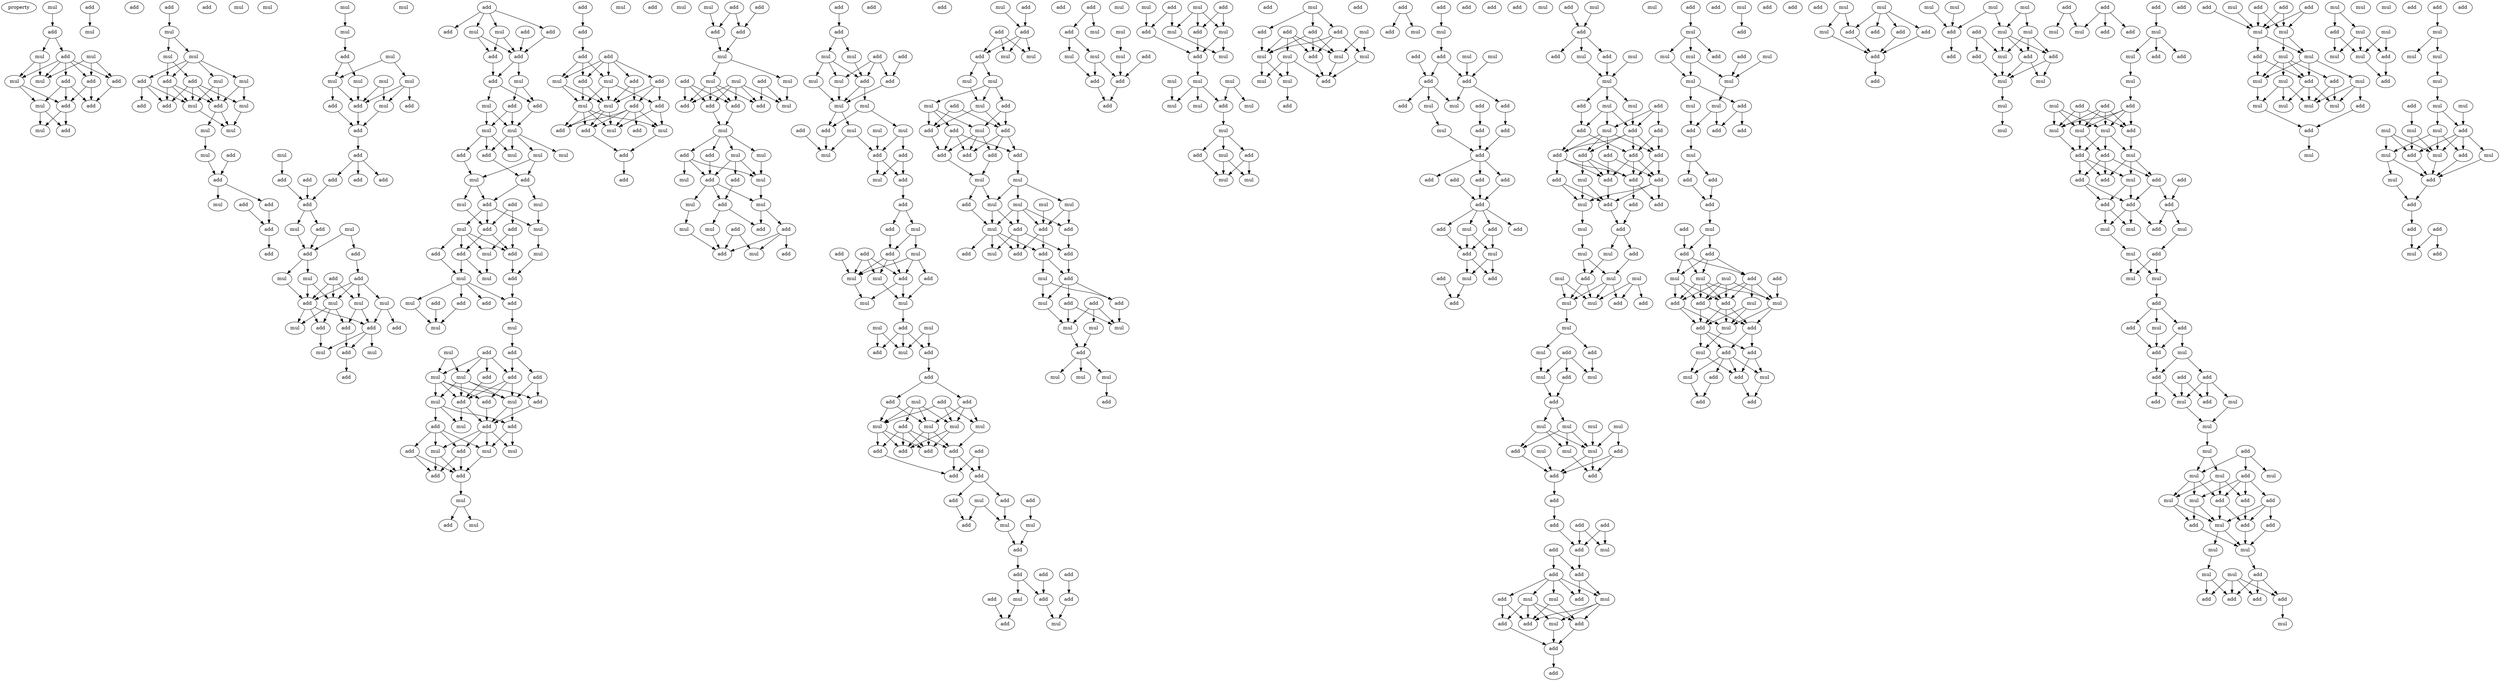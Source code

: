 digraph {
    node [fontcolor=black]
    property [mul=2,lf=1.9]
    0 [ label = mul ];
    1 [ label = add ];
    2 [ label = mul ];
    3 [ label = add ];
    4 [ label = mul ];
    5 [ label = add ];
    6 [ label = mul ];
    7 [ label = add ];
    8 [ label = add ];
    9 [ label = mul ];
    10 [ label = add ];
    11 [ label = add ];
    12 [ label = mul ];
    13 [ label = mul ];
    14 [ label = add ];
    15 [ label = add ];
    16 [ label = add ];
    17 [ label = add ];
    18 [ label = mul ];
    19 [ label = mul ];
    20 [ label = mul ];
    21 [ label = mul ];
    22 [ label = mul ];
    23 [ label = add ];
    24 [ label = add ];
    25 [ label = mul ];
    26 [ label = add ];
    27 [ label = mul ];
    28 [ label = add ];
    29 [ label = mul ];
    30 [ label = add ];
    31 [ label = add ];
    32 [ label = mul ];
    33 [ label = mul ];
    34 [ label = add ];
    35 [ label = mul ];
    36 [ label = add ];
    37 [ label = add ];
    38 [ label = add ];
    39 [ label = mul ];
    40 [ label = mul ];
    41 [ label = add ];
    42 [ label = add ];
    43 [ label = mul ];
    44 [ label = add ];
    45 [ label = mul ];
    46 [ label = mul ];
    47 [ label = add ];
    48 [ label = mul ];
    49 [ label = mul ];
    50 [ label = mul ];
    51 [ label = mul ];
    52 [ label = mul ];
    53 [ label = add ];
    54 [ label = add ];
    55 [ label = mul ];
    56 [ label = add ];
    57 [ label = add ];
    58 [ label = mul ];
    59 [ label = add ];
    60 [ label = mul ];
    61 [ label = add ];
    62 [ label = add ];
    63 [ label = add ];
    64 [ label = add ];
    65 [ label = add ];
    66 [ label = add ];
    67 [ label = mul ];
    68 [ label = add ];
    69 [ label = mul ];
    70 [ label = add ];
    71 [ label = add ];
    72 [ label = mul ];
    73 [ label = add ];
    74 [ label = add ];
    75 [ label = mul ];
    76 [ label = mul ];
    77 [ label = mul ];
    78 [ label = mul ];
    79 [ label = add ];
    80 [ label = mul ];
    81 [ label = add ];
    82 [ label = add ];
    83 [ label = add ];
    84 [ label = add ];
    85 [ label = mul ];
    86 [ label = add ];
    87 [ label = mul ];
    88 [ label = add ];
    89 [ label = add ];
    90 [ label = mul ];
    91 [ label = add ];
    92 [ label = add ];
    93 [ label = mul ];
    94 [ label = add ];
    95 [ label = add ];
    96 [ label = add ];
    97 [ label = add ];
    98 [ label = mul ];
    99 [ label = add ];
    100 [ label = add ];
    101 [ label = mul ];
    102 [ label = mul ];
    103 [ label = mul ];
    104 [ label = mul ];
    105 [ label = mul ];
    106 [ label = add ];
    107 [ label = add ];
    108 [ label = mul ];
    109 [ label = mul ];
    110 [ label = add ];
    111 [ label = add ];
    112 [ label = mul ];
    113 [ label = mul ];
    114 [ label = add ];
    115 [ label = add ];
    116 [ label = add ];
    117 [ label = mul ];
    118 [ label = mul ];
    119 [ label = add ];
    120 [ label = mul ];
    121 [ label = add ];
    122 [ label = mul ];
    123 [ label = add ];
    124 [ label = mul ];
    125 [ label = add ];
    126 [ label = mul ];
    127 [ label = add ];
    128 [ label = add ];
    129 [ label = add ];
    130 [ label = mul ];
    131 [ label = add ];
    132 [ label = mul ];
    133 [ label = mul ];
    134 [ label = add ];
    135 [ label = add ];
    136 [ label = mul ];
    137 [ label = mul ];
    138 [ label = mul ];
    139 [ label = add ];
    140 [ label = add ];
    141 [ label = add ];
    142 [ label = mul ];
    143 [ label = add ];
    144 [ label = mul ];
    145 [ label = add ];
    146 [ label = add ];
    147 [ label = add ];
    148 [ label = add ];
    149 [ label = add ];
    150 [ label = mul ];
    151 [ label = mul ];
    152 [ label = mul ];
    153 [ label = add ];
    154 [ label = add ];
    155 [ label = mul ];
    156 [ label = add ];
    157 [ label = add ];
    158 [ label = mul ];
    159 [ label = add ];
    160 [ label = add ];
    161 [ label = mul ];
    162 [ label = mul ];
    163 [ label = add ];
    164 [ label = add ];
    165 [ label = add ];
    166 [ label = add ];
    167 [ label = add ];
    168 [ label = mul ];
    169 [ label = add ];
    170 [ label = mul ];
    171 [ label = add ];
    172 [ label = mul ];
    173 [ label = mul ];
    174 [ label = add ];
    175 [ label = add ];
    176 [ label = add ];
    177 [ label = mul ];
    178 [ label = mul ];
    179 [ label = add ];
    180 [ label = add ];
    181 [ label = add ];
    182 [ label = mul ];
    183 [ label = add ];
    184 [ label = mul ];
    185 [ label = add ];
    186 [ label = add ];
    187 [ label = add ];
    188 [ label = add ];
    189 [ label = mul ];
    190 [ label = mul ];
    191 [ label = add ];
    192 [ label = add ];
    193 [ label = mul ];
    194 [ label = mul ];
    195 [ label = add ];
    196 [ label = add ];
    197 [ label = mul ];
    198 [ label = add ];
    199 [ label = add ];
    200 [ label = mul ];
    201 [ label = add ];
    202 [ label = mul ];
    203 [ label = add ];
    204 [ label = mul ];
    205 [ label = mul ];
    206 [ label = add ];
    207 [ label = add ];
    208 [ label = mul ];
    209 [ label = add ];
    210 [ label = mul ];
    211 [ label = mul ];
    212 [ label = mul ];
    213 [ label = add ];
    214 [ label = mul ];
    215 [ label = add ];
    216 [ label = add ];
    217 [ label = add ];
    218 [ label = mul ];
    219 [ label = add ];
    220 [ label = add ];
    221 [ label = add ];
    222 [ label = add ];
    223 [ label = mul ];
    224 [ label = add ];
    225 [ label = mul ];
    226 [ label = add ];
    227 [ label = add ];
    228 [ label = mul ];
    229 [ label = add ];
    230 [ label = mul ];
    231 [ label = mul ];
    232 [ label = mul ];
    233 [ label = add ];
    234 [ label = mul ];
    235 [ label = add ];
    236 [ label = mul ];
    237 [ label = mul ];
    238 [ label = add ];
    239 [ label = add ];
    240 [ label = mul ];
    241 [ label = add ];
    242 [ label = mul ];
    243 [ label = add ];
    244 [ label = mul ];
    245 [ label = add ];
    246 [ label = add ];
    247 [ label = add ];
    248 [ label = add ];
    249 [ label = mul ];
    250 [ label = mul ];
    251 [ label = add ];
    252 [ label = mul ];
    253 [ label = add ];
    254 [ label = mul ];
    255 [ label = mul ];
    256 [ label = add ];
    257 [ label = mul ];
    258 [ label = mul ];
    259 [ label = add ];
    260 [ label = mul ];
    261 [ label = add ];
    262 [ label = add ];
    263 [ label = add ];
    264 [ label = mul ];
    265 [ label = add ];
    266 [ label = add ];
    267 [ label = mul ];
    268 [ label = mul ];
    269 [ label = add ];
    270 [ label = mul ];
    271 [ label = mul ];
    272 [ label = add ];
    273 [ label = add ];
    274 [ label = add ];
    275 [ label = add ];
    276 [ label = add ];
    277 [ label = add ];
    278 [ label = add ];
    279 [ label = add ];
    280 [ label = add ];
    281 [ label = mul ];
    282 [ label = add ];
    283 [ label = add ];
    284 [ label = add ];
    285 [ label = mul ];
    286 [ label = mul ];
    287 [ label = add ];
    288 [ label = add ];
    289 [ label = add ];
    290 [ label = add ];
    291 [ label = add ];
    292 [ label = add ];
    293 [ label = mul ];
    294 [ label = add ];
    295 [ label = add ];
    296 [ label = mul ];
    297 [ label = mul ];
    298 [ label = add ];
    299 [ label = add ];
    300 [ label = add ];
    301 [ label = mul ];
    302 [ label = add ];
    303 [ label = mul ];
    304 [ label = mul ];
    305 [ label = mul ];
    306 [ label = mul ];
    307 [ label = mul ];
    308 [ label = add ];
    309 [ label = add ];
    310 [ label = add ];
    311 [ label = add ];
    312 [ label = add ];
    313 [ label = mul ];
    314 [ label = add ];
    315 [ label = add ];
    316 [ label = add ];
    317 [ label = add ];
    318 [ label = mul ];
    319 [ label = mul ];
    320 [ label = add ];
    321 [ label = mul ];
    322 [ label = mul ];
    323 [ label = mul ];
    324 [ label = mul ];
    325 [ label = add ];
    326 [ label = add ];
    327 [ label = add ];
    328 [ label = mul ];
    329 [ label = add ];
    330 [ label = add ];
    331 [ label = mul ];
    332 [ label = add ];
    333 [ label = add ];
    334 [ label = add ];
    335 [ label = mul ];
    336 [ label = add ];
    337 [ label = mul ];
    338 [ label = add ];
    339 [ label = add ];
    340 [ label = mul ];
    341 [ label = mul ];
    342 [ label = mul ];
    343 [ label = add ];
    344 [ label = mul ];
    345 [ label = mul ];
    346 [ label = mul ];
    347 [ label = add ];
    348 [ label = add ];
    349 [ label = add ];
    350 [ label = add ];
    351 [ label = mul ];
    352 [ label = mul ];
    353 [ label = mul ];
    354 [ label = mul ];
    355 [ label = mul ];
    356 [ label = mul ];
    357 [ label = add ];
    358 [ label = add ];
    359 [ label = add ];
    360 [ label = add ];
    361 [ label = add ];
    362 [ label = mul ];
    363 [ label = add ];
    364 [ label = mul ];
    365 [ label = mul ];
    366 [ label = add ];
    367 [ label = add ];
    368 [ label = mul ];
    369 [ label = add ];
    370 [ label = mul ];
    371 [ label = mul ];
    372 [ label = mul ];
    373 [ label = mul ];
    374 [ label = mul ];
    375 [ label = mul ];
    376 [ label = mul ];
    377 [ label = add ];
    378 [ label = add ];
    379 [ label = mul ];
    380 [ label = mul ];
    381 [ label = add ];
    382 [ label = add ];
    383 [ label = mul ];
    384 [ label = mul ];
    385 [ label = mul ];
    386 [ label = mul ];
    387 [ label = add ];
    388 [ label = add ];
    389 [ label = add ];
    390 [ label = add ];
    391 [ label = add ];
    392 [ label = mul ];
    393 [ label = mul ];
    394 [ label = mul ];
    395 [ label = mul ];
    396 [ label = mul ];
    397 [ label = add ];
    398 [ label = mul ];
    399 [ label = add ];
    400 [ label = add ];
    401 [ label = add ];
    402 [ label = add ];
    403 [ label = mul ];
    404 [ label = add ];
    405 [ label = mul ];
    406 [ label = add ];
    407 [ label = add ];
    408 [ label = mul ];
    409 [ label = mul ];
    410 [ label = add ];
    411 [ label = add ];
    412 [ label = add ];
    413 [ label = add ];
    414 [ label = add ];
    415 [ label = mul ];
    416 [ label = add ];
    417 [ label = mul ];
    418 [ label = add ];
    419 [ label = mul ];
    420 [ label = add ];
    421 [ label = add ];
    422 [ label = add ];
    423 [ label = add ];
    424 [ label = add ];
    425 [ label = add ];
    426 [ label = add ];
    427 [ label = add ];
    428 [ label = mul ];
    429 [ label = add ];
    430 [ label = add ];
    431 [ label = add ];
    432 [ label = mul ];
    433 [ label = add ];
    434 [ label = add ];
    435 [ label = mul ];
    436 [ label = add ];
    437 [ label = add ];
    438 [ label = add ];
    439 [ label = mul ];
    440 [ label = add ];
    441 [ label = mul ];
    442 [ label = mul ];
    443 [ label = add ];
    444 [ label = mul ];
    445 [ label = add ];
    446 [ label = mul ];
    447 [ label = add ];
    448 [ label = mul ];
    449 [ label = add ];
    450 [ label = mul ];
    451 [ label = add ];
    452 [ label = mul ];
    453 [ label = add ];
    454 [ label = add ];
    455 [ label = add ];
    456 [ label = mul ];
    457 [ label = add ];
    458 [ label = add ];
    459 [ label = add ];
    460 [ label = add ];
    461 [ label = add ];
    462 [ label = add ];
    463 [ label = add ];
    464 [ label = mul ];
    465 [ label = add ];
    466 [ label = add ];
    467 [ label = add ];
    468 [ label = add ];
    469 [ label = mul ];
    470 [ label = add ];
    471 [ label = add ];
    472 [ label = mul ];
    473 [ label = mul ];
    474 [ label = mul ];
    475 [ label = add ];
    476 [ label = mul ];
    477 [ label = mul ];
    478 [ label = mul ];
    479 [ label = add ];
    480 [ label = add ];
    481 [ label = mul ];
    482 [ label = add ];
    483 [ label = mul ];
    484 [ label = mul ];
    485 [ label = add ];
    486 [ label = mul ];
    487 [ label = add ];
    488 [ label = mul ];
    489 [ label = add ];
    490 [ label = mul ];
    491 [ label = add ];
    492 [ label = mul ];
    493 [ label = mul ];
    494 [ label = mul ];
    495 [ label = mul ];
    496 [ label = mul ];
    497 [ label = add ];
    498 [ label = mul ];
    499 [ label = mul ];
    500 [ label = add ];
    501 [ label = add ];
    502 [ label = add ];
    503 [ label = add ];
    504 [ label = add ];
    505 [ label = add ];
    506 [ label = add ];
    507 [ label = add ];
    508 [ label = mul ];
    509 [ label = add ];
    510 [ label = add ];
    511 [ label = add ];
    512 [ label = mul ];
    513 [ label = add ];
    514 [ label = mul ];
    515 [ label = add ];
    516 [ label = mul ];
    517 [ label = mul ];
    518 [ label = add ];
    519 [ label = add ];
    520 [ label = add ];
    521 [ label = add ];
    522 [ label = add ];
    523 [ label = add ];
    524 [ label = mul ];
    525 [ label = mul ];
    526 [ label = mul ];
    527 [ label = mul ];
    528 [ label = add ];
    529 [ label = add ];
    530 [ label = mul ];
    531 [ label = mul ];
    532 [ label = mul ];
    533 [ label = add ];
    534 [ label = mul ];
    535 [ label = add ];
    536 [ label = add ];
    537 [ label = add ];
    538 [ label = mul ];
    539 [ label = add ];
    540 [ label = add ];
    541 [ label = add ];
    542 [ label = add ];
    543 [ label = mul ];
    544 [ label = add ];
    545 [ label = add ];
    546 [ label = add ];
    547 [ label = add ];
    548 [ label = mul ];
    549 [ label = add ];
    550 [ label = mul ];
    551 [ label = mul ];
    552 [ label = add ];
    553 [ label = mul ];
    554 [ label = mul ];
    555 [ label = add ];
    556 [ label = add ];
    557 [ label = mul ];
    558 [ label = add ];
    559 [ label = add ];
    560 [ label = mul ];
    561 [ label = add ];
    562 [ label = add ];
    563 [ label = add ];
    564 [ label = add ];
    565 [ label = mul ];
    566 [ label = mul ];
    567 [ label = mul ];
    568 [ label = add ];
    569 [ label = add ];
    570 [ label = add ];
    571 [ label = add ];
    572 [ label = add ];
    573 [ label = add ];
    574 [ label = mul ];
    575 [ label = mul ];
    576 [ label = add ];
    577 [ label = add ];
    578 [ label = add ];
    579 [ label = add ];
    580 [ label = mul ];
    581 [ label = add ];
    582 [ label = add ];
    583 [ label = mul ];
    584 [ label = mul ];
    585 [ label = mul ];
    586 [ label = mul ];
    587 [ label = add ];
    588 [ label = mul ];
    589 [ label = mul ];
    590 [ label = add ];
    591 [ label = add ];
    592 [ label = add ];
    593 [ label = mul ];
    594 [ label = add ];
    595 [ label = add ];
    596 [ label = mul ];
    597 [ label = mul ];
    598 [ label = mul ];
    599 [ label = mul ];
    600 [ label = add ];
    601 [ label = add ];
    602 [ label = add ];
    603 [ label = mul ];
    604 [ label = add ];
    605 [ label = add ];
    606 [ label = mul ];
    607 [ label = mul ];
    608 [ label = add ];
    609 [ label = mul ];
    610 [ label = add ];
    611 [ label = add ];
    612 [ label = mul ];
    613 [ label = add ];
    614 [ label = add ];
    615 [ label = add ];
    616 [ label = mul ];
    617 [ label = mul ];
    618 [ label = add ];
    619 [ label = mul ];
    620 [ label = mul ];
    621 [ label = add ];
    622 [ label = mul ];
    623 [ label = add ];
    624 [ label = add ];
    625 [ label = mul ];
    626 [ label = add ];
    627 [ label = add ];
    628 [ label = add ];
    629 [ label = add ];
    630 [ label = add ];
    631 [ label = add ];
    632 [ label = add ];
    633 [ label = mul ];
    634 [ label = mul ];
    635 [ label = mul ];
    636 [ label = mul ];
    637 [ label = add ];
    638 [ label = mul ];
    639 [ label = mul ];
    640 [ label = add ];
    641 [ label = add ];
    642 [ label = mul ];
    643 [ label = add ];
    644 [ label = add ];
    645 [ label = mul ];
    646 [ label = add ];
    647 [ label = add ];
    648 [ label = add ];
    649 [ label = add ];
    650 [ label = add ];
    651 [ label = mul ];
    652 [ label = mul ];
    653 [ label = mul ];
    654 [ label = mul ];
    655 [ label = add ];
    656 [ label = mul ];
    657 [ label = mul ];
    658 [ label = mul ];
    659 [ label = add ];
    660 [ label = mul ];
    661 [ label = add ];
    662 [ label = add ];
    663 [ label = mul ];
    664 [ label = add ];
    665 [ label = add ];
    666 [ label = add ];
    667 [ label = add ];
    668 [ label = mul ];
    669 [ label = mul ];
    670 [ label = mul ];
    671 [ label = add ];
    672 [ label = mul ];
    673 [ label = mul ];
    674 [ label = add ];
    675 [ label = add ];
    676 [ label = add ];
    677 [ label = add ];
    678 [ label = mul ];
    679 [ label = add ];
    680 [ label = mul ];
    681 [ label = add ];
    682 [ label = add ];
    683 [ label = add ];
    684 [ label = mul ];
    685 [ label = mul ];
    686 [ label = add ];
    687 [ label = mul ];
    688 [ label = mul ];
    689 [ label = mul ];
    690 [ label = add ];
    691 [ label = add ];
    692 [ label = mul ];
    693 [ label = mul ];
    694 [ label = add ];
    695 [ label = mul ];
    696 [ label = mul ];
    697 [ label = mul ];
    698 [ label = mul ];
    699 [ label = add ];
    700 [ label = mul ];
    701 [ label = mul ];
    702 [ label = add ];
    703 [ label = mul ];
    704 [ label = mul ];
    705 [ label = mul ];
    706 [ label = mul ];
    707 [ label = add ];
    708 [ label = mul ];
    709 [ label = add ];
    710 [ label = mul ];
    711 [ label = add ];
    712 [ label = add ];
    713 [ label = mul ];
    714 [ label = mul ];
    715 [ label = mul ];
    716 [ label = add ];
    717 [ label = mul ];
    718 [ label = mul ];
    719 [ label = mul ];
    720 [ label = add ];
    721 [ label = add ];
    722 [ label = mul ];
    723 [ label = mul ];
    724 [ label = mul ];
    725 [ label = add ];
    726 [ label = mul ];
    727 [ label = add ];
    728 [ label = mul ];
    729 [ label = mul ];
    730 [ label = mul ];
    731 [ label = add ];
    732 [ label = add ];
    733 [ label = add ];
    734 [ label = add ];
    735 [ label = mul ];
    736 [ label = add ];
    0 -> 1 [ name = 0 ];
    1 -> 2 [ name = 1 ];
    1 -> 3 [ name = 2 ];
    2 -> 6 [ name = 3 ];
    2 -> 9 [ name = 4 ];
    3 -> 5 [ name = 5 ];
    3 -> 6 [ name = 6 ];
    3 -> 7 [ name = 7 ];
    3 -> 8 [ name = 8 ];
    3 -> 9 [ name = 9 ];
    4 -> 5 [ name = 10 ];
    4 -> 8 [ name = 11 ];
    4 -> 9 [ name = 12 ];
    5 -> 10 [ name = 13 ];
    5 -> 11 [ name = 14 ];
    6 -> 11 [ name = 15 ];
    6 -> 12 [ name = 16 ];
    7 -> 10 [ name = 17 ];
    7 -> 11 [ name = 18 ];
    7 -> 12 [ name = 19 ];
    8 -> 10 [ name = 20 ];
    11 -> 13 [ name = 21 ];
    11 -> 14 [ name = 22 ];
    12 -> 13 [ name = 23 ];
    12 -> 14 [ name = 24 ];
    15 -> 18 [ name = 25 ];
    17 -> 19 [ name = 26 ];
    19 -> 20 [ name = 27 ];
    19 -> 21 [ name = 28 ];
    20 -> 24 [ name = 29 ];
    20 -> 26 [ name = 30 ];
    21 -> 22 [ name = 31 ];
    21 -> 23 [ name = 32 ];
    21 -> 25 [ name = 33 ];
    21 -> 26 [ name = 34 ];
    22 -> 27 [ name = 35 ];
    22 -> 31 [ name = 36 ];
    23 -> 28 [ name = 37 ];
    23 -> 29 [ name = 38 ];
    23 -> 30 [ name = 39 ];
    24 -> 27 [ name = 40 ];
    24 -> 29 [ name = 41 ];
    24 -> 30 [ name = 42 ];
    24 -> 31 [ name = 43 ];
    25 -> 29 [ name = 44 ];
    25 -> 31 [ name = 45 ];
    26 -> 29 [ name = 46 ];
    26 -> 30 [ name = 47 ];
    26 -> 31 [ name = 48 ];
    27 -> 32 [ name = 49 ];
    29 -> 32 [ name = 50 ];
    31 -> 32 [ name = 51 ];
    31 -> 33 [ name = 52 ];
    33 -> 35 [ name = 53 ];
    35 -> 37 [ name = 54 ];
    36 -> 37 [ name = 55 ];
    37 -> 40 [ name = 56 ];
    37 -> 41 [ name = 57 ];
    38 -> 42 [ name = 58 ];
    41 -> 42 [ name = 59 ];
    42 -> 44 [ name = 60 ];
    45 -> 46 [ name = 61 ];
    46 -> 47 [ name = 62 ];
    47 -> 50 [ name = 63 ];
    47 -> 52 [ name = 64 ];
    48 -> 50 [ name = 65 ];
    48 -> 51 [ name = 66 ];
    49 -> 54 [ name = 67 ];
    49 -> 55 [ name = 68 ];
    50 -> 54 [ name = 69 ];
    50 -> 56 [ name = 70 ];
    51 -> 53 [ name = 71 ];
    51 -> 54 [ name = 72 ];
    51 -> 55 [ name = 73 ];
    52 -> 54 [ name = 74 ];
    54 -> 57 [ name = 75 ];
    55 -> 57 [ name = 76 ];
    56 -> 57 [ name = 77 ];
    57 -> 59 [ name = 78 ];
    59 -> 61 [ name = 79 ];
    59 -> 62 [ name = 80 ];
    59 -> 64 [ name = 81 ];
    60 -> 65 [ name = 82 ];
    63 -> 66 [ name = 83 ];
    64 -> 66 [ name = 84 ];
    65 -> 66 [ name = 85 ];
    66 -> 67 [ name = 86 ];
    66 -> 68 [ name = 87 ];
    67 -> 70 [ name = 88 ];
    68 -> 70 [ name = 89 ];
    69 -> 70 [ name = 90 ];
    69 -> 71 [ name = 91 ];
    70 -> 72 [ name = 92 ];
    70 -> 75 [ name = 93 ];
    71 -> 74 [ name = 94 ];
    72 -> 79 [ name = 95 ];
    73 -> 76 [ name = 96 ];
    73 -> 77 [ name = 97 ];
    73 -> 79 [ name = 98 ];
    74 -> 76 [ name = 99 ];
    74 -> 77 [ name = 100 ];
    74 -> 78 [ name = 101 ];
    74 -> 79 [ name = 102 ];
    75 -> 77 [ name = 103 ];
    75 -> 79 [ name = 104 ];
    76 -> 81 [ name = 105 ];
    76 -> 82 [ name = 106 ];
    77 -> 80 [ name = 107 ];
    77 -> 82 [ name = 108 ];
    77 -> 83 [ name = 109 ];
    78 -> 81 [ name = 110 ];
    78 -> 84 [ name = 111 ];
    79 -> 80 [ name = 112 ];
    79 -> 81 [ name = 113 ];
    79 -> 83 [ name = 114 ];
    81 -> 85 [ name = 115 ];
    81 -> 86 [ name = 116 ];
    81 -> 87 [ name = 117 ];
    82 -> 86 [ name = 118 ];
    83 -> 87 [ name = 119 ];
    86 -> 88 [ name = 120 ];
    89 -> 90 [ name = 121 ];
    89 -> 92 [ name = 122 ];
    89 -> 93 [ name = 123 ];
    89 -> 94 [ name = 124 ];
    90 -> 95 [ name = 125 ];
    90 -> 96 [ name = 126 ];
    91 -> 96 [ name = 127 ];
    92 -> 96 [ name = 128 ];
    93 -> 95 [ name = 129 ];
    93 -> 96 [ name = 130 ];
    95 -> 97 [ name = 131 ];
    96 -> 97 [ name = 132 ];
    96 -> 98 [ name = 133 ];
    97 -> 99 [ name = 134 ];
    97 -> 101 [ name = 135 ];
    98 -> 99 [ name = 136 ];
    98 -> 100 [ name = 137 ];
    99 -> 103 [ name = 138 ];
    100 -> 102 [ name = 139 ];
    100 -> 103 [ name = 140 ];
    101 -> 102 [ name = 141 ];
    101 -> 103 [ name = 142 ];
    102 -> 106 [ name = 143 ];
    102 -> 107 [ name = 144 ];
    102 -> 108 [ name = 145 ];
    103 -> 104 [ name = 146 ];
    103 -> 105 [ name = 147 ];
    103 -> 106 [ name = 148 ];
    103 -> 108 [ name = 149 ];
    104 -> 109 [ name = 150 ];
    104 -> 110 [ name = 151 ];
    106 -> 110 [ name = 152 ];
    107 -> 109 [ name = 153 ];
    109 -> 111 [ name = 154 ];
    109 -> 112 [ name = 155 ];
    110 -> 111 [ name = 156 ];
    110 -> 113 [ name = 157 ];
    111 -> 116 [ name = 158 ];
    111 -> 117 [ name = 159 ];
    111 -> 118 [ name = 160 ];
    112 -> 116 [ name = 161 ];
    113 -> 117 [ name = 162 ];
    114 -> 115 [ name = 163 ];
    114 -> 116 [ name = 164 ];
    115 -> 121 [ name = 165 ];
    115 -> 122 [ name = 166 ];
    116 -> 121 [ name = 167 ];
    116 -> 123 [ name = 168 ];
    117 -> 120 [ name = 169 ];
    118 -> 119 [ name = 170 ];
    118 -> 121 [ name = 171 ];
    118 -> 122 [ name = 172 ];
    118 -> 123 [ name = 173 ];
    119 -> 124 [ name = 174 ];
    120 -> 125 [ name = 175 ];
    121 -> 125 [ name = 176 ];
    122 -> 126 [ name = 177 ];
    123 -> 124 [ name = 178 ];
    123 -> 126 [ name = 179 ];
    124 -> 127 [ name = 180 ];
    124 -> 129 [ name = 181 ];
    124 -> 130 [ name = 182 ];
    124 -> 131 [ name = 183 ];
    125 -> 129 [ name = 184 ];
    127 -> 133 [ name = 185 ];
    128 -> 133 [ name = 186 ];
    129 -> 132 [ name = 187 ];
    130 -> 133 [ name = 188 ];
    132 -> 135 [ name = 189 ];
    134 -> 137 [ name = 190 ];
    134 -> 138 [ name = 191 ];
    134 -> 139 [ name = 192 ];
    134 -> 141 [ name = 193 ];
    135 -> 139 [ name = 194 ];
    135 -> 140 [ name = 195 ];
    136 -> 137 [ name = 196 ];
    136 -> 138 [ name = 197 ];
    137 -> 142 [ name = 198 ];
    137 -> 143 [ name = 199 ];
    137 -> 144 [ name = 200 ];
    137 -> 146 [ name = 201 ];
    138 -> 142 [ name = 202 ];
    138 -> 143 [ name = 203 ];
    138 -> 144 [ name = 204 ];
    138 -> 145 [ name = 205 ];
    139 -> 143 [ name = 206 ];
    139 -> 144 [ name = 207 ];
    139 -> 145 [ name = 208 ];
    140 -> 144 [ name = 209 ];
    140 -> 146 [ name = 210 ];
    141 -> 143 [ name = 211 ];
    142 -> 147 [ name = 212 ];
    142 -> 149 [ name = 213 ];
    142 -> 150 [ name = 214 ];
    143 -> 148 [ name = 215 ];
    143 -> 150 [ name = 216 ];
    144 -> 148 [ name = 217 ];
    144 -> 149 [ name = 218 ];
    145 -> 148 [ name = 219 ];
    146 -> 148 [ name = 220 ];
    147 -> 152 [ name = 221 ];
    147 -> 153 [ name = 222 ];
    147 -> 154 [ name = 223 ];
    147 -> 155 [ name = 224 ];
    148 -> 151 [ name = 225 ];
    148 -> 152 [ name = 226 ];
    148 -> 154 [ name = 227 ];
    148 -> 155 [ name = 228 ];
    149 -> 151 [ name = 229 ];
    149 -> 155 [ name = 230 ];
    152 -> 156 [ name = 231 ];
    152 -> 157 [ name = 232 ];
    153 -> 156 [ name = 233 ];
    153 -> 157 [ name = 234 ];
    154 -> 156 [ name = 235 ];
    154 -> 157 [ name = 236 ];
    155 -> 157 [ name = 237 ];
    157 -> 158 [ name = 238 ];
    158 -> 159 [ name = 239 ];
    158 -> 161 [ name = 240 ];
    160 -> 164 [ name = 241 ];
    164 -> 166 [ name = 242 ];
    165 -> 167 [ name = 243 ];
    165 -> 168 [ name = 244 ];
    165 -> 169 [ name = 245 ];
    165 -> 170 [ name = 246 ];
    165 -> 171 [ name = 247 ];
    166 -> 167 [ name = 248 ];
    166 -> 168 [ name = 249 ];
    166 -> 170 [ name = 250 ];
    167 -> 172 [ name = 251 ];
    167 -> 173 [ name = 252 ];
    168 -> 172 [ name = 253 ];
    168 -> 173 [ name = 254 ];
    169 -> 173 [ name = 255 ];
    169 -> 174 [ name = 256 ];
    169 -> 175 [ name = 257 ];
    170 -> 172 [ name = 258 ];
    170 -> 173 [ name = 259 ];
    170 -> 175 [ name = 260 ];
    171 -> 173 [ name = 261 ];
    171 -> 174 [ name = 262 ];
    172 -> 177 [ name = 263 ];
    172 -> 178 [ name = 264 ];
    172 -> 179 [ name = 265 ];
    172 -> 180 [ name = 266 ];
    173 -> 177 [ name = 267 ];
    173 -> 179 [ name = 268 ];
    173 -> 180 [ name = 269 ];
    174 -> 176 [ name = 270 ];
    174 -> 177 [ name = 271 ];
    174 -> 178 [ name = 272 ];
    174 -> 179 [ name = 273 ];
    174 -> 180 [ name = 274 ];
    175 -> 177 [ name = 275 ];
    175 -> 178 [ name = 276 ];
    178 -> 181 [ name = 277 ];
    180 -> 181 [ name = 278 ];
    181 -> 185 [ name = 279 ];
    183 -> 188 [ name = 280 ];
    184 -> 187 [ name = 281 ];
    186 -> 187 [ name = 282 ];
    186 -> 188 [ name = 283 ];
    187 -> 189 [ name = 284 ];
    188 -> 189 [ name = 285 ];
    189 -> 190 [ name = 286 ];
    189 -> 193 [ name = 287 ];
    190 -> 197 [ name = 288 ];
    191 -> 195 [ name = 289 ];
    191 -> 197 [ name = 290 ];
    192 -> 196 [ name = 291 ];
    192 -> 198 [ name = 292 ];
    192 -> 199 [ name = 293 ];
    193 -> 195 [ name = 294 ];
    193 -> 196 [ name = 295 ];
    193 -> 198 [ name = 296 ];
    193 -> 199 [ name = 297 ];
    194 -> 195 [ name = 298 ];
    194 -> 196 [ name = 299 ];
    194 -> 197 [ name = 300 ];
    194 -> 198 [ name = 301 ];
    194 -> 199 [ name = 302 ];
    196 -> 200 [ name = 303 ];
    198 -> 200 [ name = 304 ];
    200 -> 201 [ name = 305 ];
    200 -> 202 [ name = 306 ];
    200 -> 203 [ name = 307 ];
    200 -> 204 [ name = 308 ];
    201 -> 205 [ name = 309 ];
    201 -> 206 [ name = 310 ];
    201 -> 208 [ name = 311 ];
    202 -> 208 [ name = 312 ];
    203 -> 206 [ name = 313 ];
    204 -> 206 [ name = 314 ];
    204 -> 207 [ name = 315 ];
    204 -> 208 [ name = 316 ];
    206 -> 209 [ name = 317 ];
    206 -> 210 [ name = 318 ];
    206 -> 211 [ name = 319 ];
    207 -> 209 [ name = 320 ];
    208 -> 211 [ name = 321 ];
    209 -> 212 [ name = 322 ];
    209 -> 215 [ name = 323 ];
    210 -> 214 [ name = 324 ];
    211 -> 215 [ name = 325 ];
    211 -> 216 [ name = 326 ];
    212 -> 217 [ name = 327 ];
    213 -> 217 [ name = 328 ];
    213 -> 218 [ name = 329 ];
    214 -> 217 [ name = 330 ];
    216 -> 217 [ name = 331 ];
    216 -> 218 [ name = 332 ];
    216 -> 219 [ name = 333 ];
    220 -> 221 [ name = 334 ];
    221 -> 223 [ name = 335 ];
    221 -> 225 [ name = 336 ];
    222 -> 227 [ name = 337 ];
    223 -> 229 [ name = 338 ];
    224 -> 227 [ name = 339 ];
    224 -> 229 [ name = 340 ];
    224 -> 230 [ name = 341 ];
    225 -> 228 [ name = 342 ];
    225 -> 229 [ name = 343 ];
    225 -> 230 [ name = 344 ];
    227 -> 231 [ name = 345 ];
    228 -> 231 [ name = 346 ];
    229 -> 231 [ name = 347 ];
    229 -> 232 [ name = 348 ];
    230 -> 231 [ name = 349 ];
    231 -> 235 [ name = 350 ];
    231 -> 237 [ name = 351 ];
    232 -> 234 [ name = 352 ];
    232 -> 235 [ name = 353 ];
    233 -> 240 [ name = 354 ];
    234 -> 238 [ name = 355 ];
    234 -> 239 [ name = 356 ];
    235 -> 240 [ name = 357 ];
    236 -> 238 [ name = 358 ];
    237 -> 238 [ name = 359 ];
    237 -> 240 [ name = 360 ];
    238 -> 241 [ name = 361 ];
    238 -> 242 [ name = 362 ];
    239 -> 241 [ name = 363 ];
    239 -> 242 [ name = 364 ];
    241 -> 243 [ name = 365 ];
    243 -> 244 [ name = 366 ];
    243 -> 245 [ name = 367 ];
    244 -> 248 [ name = 368 ];
    244 -> 249 [ name = 369 ];
    245 -> 248 [ name = 370 ];
    246 -> 250 [ name = 371 ];
    246 -> 252 [ name = 372 ];
    246 -> 253 [ name = 373 ];
    247 -> 250 [ name = 374 ];
    248 -> 250 [ name = 375 ];
    248 -> 252 [ name = 376 ];
    248 -> 253 [ name = 377 ];
    249 -> 250 [ name = 378 ];
    249 -> 251 [ name = 379 ];
    249 -> 253 [ name = 380 ];
    250 -> 255 [ name = 381 ];
    251 -> 254 [ name = 382 ];
    252 -> 254 [ name = 383 ];
    253 -> 254 [ name = 384 ];
    253 -> 255 [ name = 385 ];
    254 -> 256 [ name = 386 ];
    256 -> 259 [ name = 387 ];
    256 -> 260 [ name = 388 ];
    256 -> 261 [ name = 389 ];
    257 -> 259 [ name = 390 ];
    257 -> 260 [ name = 391 ];
    258 -> 260 [ name = 392 ];
    258 -> 261 [ name = 393 ];
    261 -> 262 [ name = 394 ];
    262 -> 263 [ name = 395 ];
    262 -> 266 [ name = 396 ];
    263 -> 268 [ name = 397 ];
    263 -> 270 [ name = 398 ];
    263 -> 271 [ name = 399 ];
    264 -> 267 [ name = 400 ];
    264 -> 268 [ name = 401 ];
    264 -> 269 [ name = 402 ];
    264 -> 270 [ name = 403 ];
    265 -> 267 [ name = 404 ];
    265 -> 268 [ name = 405 ];
    265 -> 271 [ name = 406 ];
    266 -> 267 [ name = 407 ];
    266 -> 270 [ name = 408 ];
    267 -> 272 [ name = 409 ];
    267 -> 274 [ name = 410 ];
    267 -> 276 [ name = 411 ];
    268 -> 272 [ name = 412 ];
    268 -> 274 [ name = 413 ];
    269 -> 272 [ name = 414 ];
    269 -> 273 [ name = 415 ];
    269 -> 274 [ name = 416 ];
    269 -> 276 [ name = 417 ];
    270 -> 272 [ name = 418 ];
    270 -> 273 [ name = 419 ];
    270 -> 274 [ name = 420 ];
    271 -> 273 [ name = 421 ];
    273 -> 277 [ name = 422 ];
    273 -> 278 [ name = 423 ];
    275 -> 277 [ name = 424 ];
    275 -> 278 [ name = 425 ];
    276 -> 277 [ name = 426 ];
    278 -> 280 [ name = 427 ];
    278 -> 282 [ name = 428 ];
    279 -> 286 [ name = 429 ];
    280 -> 283 [ name = 430 ];
    281 -> 283 [ name = 431 ];
    281 -> 285 [ name = 432 ];
    282 -> 285 [ name = 433 ];
    285 -> 287 [ name = 434 ];
    286 -> 287 [ name = 435 ];
    287 -> 288 [ name = 436 ];
    288 -> 293 [ name = 437 ];
    288 -> 294 [ name = 438 ];
    289 -> 292 [ name = 439 ];
    290 -> 294 [ name = 440 ];
    291 -> 295 [ name = 441 ];
    292 -> 297 [ name = 442 ];
    293 -> 295 [ name = 443 ];
    294 -> 297 [ name = 444 ];
    296 -> 299 [ name = 445 ];
    298 -> 299 [ name = 446 ];
    299 -> 301 [ name = 447 ];
    299 -> 302 [ name = 448 ];
    299 -> 303 [ name = 449 ];
    300 -> 301 [ name = 450 ];
    300 -> 302 [ name = 451 ];
    300 -> 303 [ name = 452 ];
    302 -> 304 [ name = 453 ];
    302 -> 305 [ name = 454 ];
    304 -> 306 [ name = 455 ];
    304 -> 307 [ name = 456 ];
    304 -> 308 [ name = 457 ];
    305 -> 306 [ name = 458 ];
    306 -> 310 [ name = 459 ];
    306 -> 312 [ name = 460 ];
    307 -> 310 [ name = 461 ];
    307 -> 311 [ name = 462 ];
    307 -> 313 [ name = 463 ];
    308 -> 312 [ name = 464 ];
    308 -> 313 [ name = 465 ];
    309 -> 310 [ name = 466 ];
    309 -> 312 [ name = 467 ];
    310 -> 315 [ name = 468 ];
    311 -> 314 [ name = 469 ];
    311 -> 315 [ name = 470 ];
    311 -> 317 [ name = 471 ];
    312 -> 314 [ name = 472 ];
    312 -> 316 [ name = 473 ];
    312 -> 317 [ name = 474 ];
    313 -> 315 [ name = 475 ];
    313 -> 316 [ name = 476 ];
    313 -> 317 [ name = 477 ];
    314 -> 318 [ name = 478 ];
    315 -> 319 [ name = 479 ];
    316 -> 319 [ name = 480 ];
    318 -> 321 [ name = 481 ];
    318 -> 323 [ name = 482 ];
    318 -> 324 [ name = 483 ];
    319 -> 320 [ name = 484 ];
    319 -> 321 [ name = 485 ];
    320 -> 328 [ name = 486 ];
    321 -> 325 [ name = 487 ];
    321 -> 328 [ name = 488 ];
    322 -> 327 [ name = 489 ];
    323 -> 326 [ name = 490 ];
    323 -> 327 [ name = 491 ];
    324 -> 325 [ name = 492 ];
    324 -> 326 [ name = 493 ];
    324 -> 327 [ name = 494 ];
    324 -> 328 [ name = 495 ];
    325 -> 330 [ name = 496 ];
    325 -> 331 [ name = 497 ];
    325 -> 333 [ name = 498 ];
    326 -> 333 [ name = 499 ];
    327 -> 330 [ name = 500 ];
    327 -> 332 [ name = 501 ];
    328 -> 329 [ name = 502 ];
    328 -> 330 [ name = 503 ];
    328 -> 331 [ name = 504 ];
    328 -> 332 [ name = 505 ];
    332 -> 334 [ name = 506 ];
    332 -> 335 [ name = 507 ];
    333 -> 334 [ name = 508 ];
    334 -> 336 [ name = 509 ];
    334 -> 337 [ name = 510 ];
    334 -> 338 [ name = 511 ];
    335 -> 337 [ name = 512 ];
    335 -> 338 [ name = 513 ];
    336 -> 341 [ name = 514 ];
    336 -> 342 [ name = 515 ];
    337 -> 342 [ name = 516 ];
    338 -> 341 [ name = 517 ];
    339 -> 340 [ name = 518 ];
    339 -> 341 [ name = 519 ];
    339 -> 342 [ name = 520 ];
    340 -> 343 [ name = 521 ];
    342 -> 343 [ name = 522 ];
    343 -> 344 [ name = 523 ];
    343 -> 345 [ name = 524 ];
    343 -> 346 [ name = 525 ];
    346 -> 348 [ name = 526 ];
    349 -> 350 [ name = 527 ];
    349 -> 351 [ name = 528 ];
    350 -> 353 [ name = 529 ];
    350 -> 356 [ name = 530 ];
    352 -> 355 [ name = 531 ];
    353 -> 358 [ name = 532 ];
    353 -> 359 [ name = 533 ];
    355 -> 358 [ name = 534 ];
    356 -> 359 [ name = 535 ];
    357 -> 358 [ name = 536 ];
    358 -> 360 [ name = 537 ];
    359 -> 360 [ name = 538 ];
    361 -> 367 [ name = 539 ];
    361 -> 368 [ name = 540 ];
    362 -> 366 [ name = 541 ];
    363 -> 365 [ name = 542 ];
    363 -> 366 [ name = 543 ];
    364 -> 365 [ name = 544 ];
    364 -> 367 [ name = 545 ];
    364 -> 368 [ name = 546 ];
    365 -> 370 [ name = 547 ];
    366 -> 369 [ name = 548 ];
    367 -> 369 [ name = 549 ];
    368 -> 369 [ name = 550 ];
    368 -> 370 [ name = 551 ];
    369 -> 372 [ name = 552 ];
    371 -> 376 [ name = 553 ];
    372 -> 375 [ name = 554 ];
    372 -> 376 [ name = 555 ];
    372 -> 378 [ name = 556 ];
    373 -> 374 [ name = 557 ];
    373 -> 378 [ name = 558 ];
    378 -> 379 [ name = 559 ];
    379 -> 380 [ name = 560 ];
    379 -> 381 [ name = 561 ];
    379 -> 382 [ name = 562 ];
    380 -> 383 [ name = 563 ];
    380 -> 384 [ name = 564 ];
    381 -> 383 [ name = 565 ];
    381 -> 384 [ name = 566 ];
    382 -> 383 [ name = 567 ];
    385 -> 387 [ name = 568 ];
    385 -> 388 [ name = 569 ];
    385 -> 389 [ name = 570 ];
    386 -> 392 [ name = 571 ];
    386 -> 394 [ name = 572 ];
    387 -> 395 [ name = 573 ];
    388 -> 391 [ name = 574 ];
    388 -> 394 [ name = 575 ];
    388 -> 395 [ name = 576 ];
    389 -> 391 [ name = 577 ];
    389 -> 392 [ name = 578 ];
    389 -> 395 [ name = 579 ];
    390 -> 391 [ name = 580 ];
    390 -> 393 [ name = 581 ];
    390 -> 394 [ name = 582 ];
    390 -> 395 [ name = 583 ];
    391 -> 397 [ name = 584 ];
    392 -> 397 [ name = 585 ];
    393 -> 396 [ name = 586 ];
    393 -> 397 [ name = 587 ];
    393 -> 398 [ name = 588 ];
    394 -> 397 [ name = 589 ];
    395 -> 396 [ name = 590 ];
    395 -> 398 [ name = 591 ];
    396 -> 399 [ name = 592 ];
    401 -> 402 [ name = 593 ];
    401 -> 403 [ name = 594 ];
    404 -> 405 [ name = 595 ];
    405 -> 410 [ name = 596 ];
    406 -> 411 [ name = 597 ];
    408 -> 412 [ name = 598 ];
    409 -> 412 [ name = 599 ];
    410 -> 411 [ name = 600 ];
    410 -> 412 [ name = 601 ];
    411 -> 414 [ name = 602 ];
    411 -> 415 [ name = 603 ];
    411 -> 417 [ name = 604 ];
    412 -> 416 [ name = 605 ];
    412 -> 417 [ name = 606 ];
    413 -> 420 [ name = 607 ];
    415 -> 419 [ name = 608 ];
    416 -> 418 [ name = 609 ];
    418 -> 421 [ name = 610 ];
    419 -> 421 [ name = 611 ];
    420 -> 421 [ name = 612 ];
    421 -> 423 [ name = 613 ];
    421 -> 424 [ name = 614 ];
    421 -> 425 [ name = 615 ];
    422 -> 426 [ name = 616 ];
    423 -> 426 [ name = 617 ];
    424 -> 426 [ name = 618 ];
    426 -> 427 [ name = 619 ];
    426 -> 428 [ name = 620 ];
    426 -> 429 [ name = 621 ];
    426 -> 430 [ name = 622 ];
    427 -> 431 [ name = 623 ];
    428 -> 431 [ name = 624 ];
    428 -> 432 [ name = 625 ];
    430 -> 431 [ name = 626 ];
    430 -> 432 [ name = 627 ];
    431 -> 435 [ name = 628 ];
    431 -> 436 [ name = 629 ];
    432 -> 435 [ name = 630 ];
    432 -> 436 [ name = 631 ];
    434 -> 438 [ name = 632 ];
    435 -> 438 [ name = 633 ];
    440 -> 443 [ name = 634 ];
    442 -> 443 [ name = 635 ];
    443 -> 445 [ name = 636 ];
    443 -> 446 [ name = 637 ];
    443 -> 447 [ name = 638 ];
    444 -> 448 [ name = 639 ];
    446 -> 448 [ name = 640 ];
    447 -> 448 [ name = 641 ];
    448 -> 450 [ name = 642 ];
    448 -> 451 [ name = 643 ];
    448 -> 452 [ name = 644 ];
    449 -> 454 [ name = 645 ];
    449 -> 455 [ name = 646 ];
    449 -> 456 [ name = 647 ];
    450 -> 453 [ name = 648 ];
    450 -> 454 [ name = 649 ];
    450 -> 456 [ name = 650 ];
    451 -> 453 [ name = 651 ];
    452 -> 454 [ name = 652 ];
    453 -> 457 [ name = 653 ];
    453 -> 458 [ name = 654 ];
    454 -> 457 [ name = 655 ];
    454 -> 458 [ name = 656 ];
    454 -> 459 [ name = 657 ];
    454 -> 460 [ name = 658 ];
    455 -> 458 [ name = 659 ];
    455 -> 459 [ name = 660 ];
    456 -> 457 [ name = 661 ];
    456 -> 459 [ name = 662 ];
    456 -> 460 [ name = 663 ];
    456 -> 461 [ name = 664 ];
    457 -> 462 [ name = 665 ];
    457 -> 465 [ name = 666 ];
    457 -> 466 [ name = 667 ];
    458 -> 462 [ name = 668 ];
    458 -> 463 [ name = 669 ];
    458 -> 466 [ name = 670 ];
    459 -> 463 [ name = 671 ];
    459 -> 466 [ name = 672 ];
    460 -> 462 [ name = 673 ];
    460 -> 464 [ name = 674 ];
    460 -> 466 [ name = 675 ];
    461 -> 462 [ name = 676 ];
    461 -> 463 [ name = 677 ];
    462 -> 468 [ name = 678 ];
    463 -> 468 [ name = 679 ];
    463 -> 469 [ name = 680 ];
    463 -> 470 [ name = 681 ];
    464 -> 468 [ name = 682 ];
    464 -> 469 [ name = 683 ];
    465 -> 468 [ name = 684 ];
    465 -> 469 [ name = 685 ];
    466 -> 467 [ name = 686 ];
    466 -> 470 [ name = 687 ];
    467 -> 471 [ name = 688 ];
    468 -> 471 [ name = 689 ];
    469 -> 472 [ name = 690 ];
    471 -> 473 [ name = 691 ];
    471 -> 475 [ name = 692 ];
    472 -> 474 [ name = 693 ];
    473 -> 479 [ name = 694 ];
    474 -> 477 [ name = 695 ];
    474 -> 479 [ name = 696 ];
    475 -> 477 [ name = 697 ];
    476 -> 480 [ name = 698 ];
    476 -> 481 [ name = 699 ];
    476 -> 482 [ name = 700 ];
    477 -> 481 [ name = 701 ];
    477 -> 482 [ name = 702 ];
    477 -> 483 [ name = 703 ];
    478 -> 481 [ name = 704 ];
    478 -> 483 [ name = 705 ];
    479 -> 481 [ name = 706 ];
    479 -> 483 [ name = 707 ];
    483 -> 484 [ name = 708 ];
    484 -> 486 [ name = 709 ];
    484 -> 487 [ name = 710 ];
    485 -> 488 [ name = 711 ];
    485 -> 489 [ name = 712 ];
    485 -> 490 [ name = 713 ];
    486 -> 488 [ name = 714 ];
    487 -> 490 [ name = 715 ];
    488 -> 491 [ name = 716 ];
    489 -> 491 [ name = 717 ];
    491 -> 493 [ name = 718 ];
    491 -> 495 [ name = 719 ];
    492 -> 497 [ name = 720 ];
    492 -> 498 [ name = 721 ];
    493 -> 498 [ name = 722 ];
    493 -> 499 [ name = 723 ];
    493 -> 500 [ name = 724 ];
    494 -> 498 [ name = 725 ];
    495 -> 498 [ name = 726 ];
    495 -> 499 [ name = 727 ];
    495 -> 500 [ name = 728 ];
    496 -> 501 [ name = 729 ];
    497 -> 501 [ name = 730 ];
    497 -> 502 [ name = 731 ];
    498 -> 501 [ name = 732 ];
    498 -> 502 [ name = 733 ];
    499 -> 502 [ name = 734 ];
    500 -> 501 [ name = 735 ];
    501 -> 503 [ name = 736 ];
    503 -> 504 [ name = 737 ];
    504 -> 507 [ name = 738 ];
    505 -> 507 [ name = 739 ];
    505 -> 508 [ name = 740 ];
    506 -> 507 [ name = 741 ];
    506 -> 508 [ name = 742 ];
    507 -> 511 [ name = 743 ];
    509 -> 510 [ name = 744 ];
    509 -> 511 [ name = 745 ];
    510 -> 512 [ name = 746 ];
    510 -> 513 [ name = 747 ];
    510 -> 514 [ name = 748 ];
    510 -> 515 [ name = 749 ];
    510 -> 516 [ name = 750 ];
    511 -> 515 [ name = 751 ];
    511 -> 516 [ name = 752 ];
    512 -> 519 [ name = 753 ];
    512 -> 520 [ name = 754 ];
    513 -> 518 [ name = 755 ];
    513 -> 519 [ name = 756 ];
    514 -> 517 [ name = 757 ];
    514 -> 518 [ name = 758 ];
    514 -> 519 [ name = 759 ];
    514 -> 520 [ name = 760 ];
    516 -> 517 [ name = 761 ];
    516 -> 519 [ name = 762 ];
    516 -> 520 [ name = 763 ];
    517 -> 521 [ name = 764 ];
    518 -> 521 [ name = 765 ];
    520 -> 521 [ name = 766 ];
    521 -> 522 [ name = 767 ];
    523 -> 524 [ name = 768 ];
    524 -> 526 [ name = 769 ];
    524 -> 527 [ name = 770 ];
    524 -> 528 [ name = 771 ];
    525 -> 530 [ name = 772 ];
    526 -> 531 [ name = 773 ];
    527 -> 530 [ name = 774 ];
    527 -> 531 [ name = 775 ];
    529 -> 530 [ name = 776 ];
    530 -> 534 [ name = 777 ];
    531 -> 532 [ name = 778 ];
    531 -> 533 [ name = 779 ];
    532 -> 536 [ name = 780 ];
    533 -> 535 [ name = 781 ];
    533 -> 537 [ name = 782 ];
    534 -> 535 [ name = 783 ];
    534 -> 536 [ name = 784 ];
    536 -> 538 [ name = 785 ];
    538 -> 539 [ name = 786 ];
    538 -> 541 [ name = 787 ];
    539 -> 542 [ name = 788 ];
    541 -> 542 [ name = 789 ];
    542 -> 543 [ name = 790 ];
    543 -> 545 [ name = 791 ];
    543 -> 546 [ name = 792 ];
    544 -> 545 [ name = 793 ];
    545 -> 548 [ name = 794 ];
    545 -> 549 [ name = 795 ];
    545 -> 551 [ name = 796 ];
    546 -> 548 [ name = 797 ];
    546 -> 549 [ name = 798 ];
    546 -> 551 [ name = 799 ];
    547 -> 553 [ name = 800 ];
    548 -> 552 [ name = 801 ];
    548 -> 555 [ name = 802 ];
    548 -> 556 [ name = 803 ];
    549 -> 552 [ name = 804 ];
    549 -> 553 [ name = 805 ];
    549 -> 554 [ name = 806 ];
    549 -> 555 [ name = 807 ];
    550 -> 552 [ name = 808 ];
    550 -> 553 [ name = 809 ];
    550 -> 555 [ name = 810 ];
    550 -> 556 [ name = 811 ];
    551 -> 552 [ name = 812 ];
    551 -> 553 [ name = 813 ];
    551 -> 555 [ name = 814 ];
    551 -> 556 [ name = 815 ];
    552 -> 558 [ name = 816 ];
    552 -> 559 [ name = 817 ];
    553 -> 557 [ name = 818 ];
    553 -> 559 [ name = 819 ];
    554 -> 557 [ name = 820 ];
    554 -> 558 [ name = 821 ];
    555 -> 557 [ name = 822 ];
    555 -> 558 [ name = 823 ];
    555 -> 559 [ name = 824 ];
    556 -> 557 [ name = 825 ];
    556 -> 558 [ name = 826 ];
    557 -> 560 [ name = 827 ];
    558 -> 560 [ name = 828 ];
    558 -> 561 [ name = 829 ];
    558 -> 562 [ name = 830 ];
    559 -> 561 [ name = 831 ];
    559 -> 562 [ name = 832 ];
    560 -> 563 [ name = 833 ];
    560 -> 566 [ name = 834 ];
    561 -> 563 [ name = 835 ];
    561 -> 564 [ name = 836 ];
    561 -> 566 [ name = 837 ];
    561 -> 567 [ name = 838 ];
    562 -> 563 [ name = 839 ];
    562 -> 567 [ name = 840 ];
    563 -> 570 [ name = 841 ];
    564 -> 568 [ name = 842 ];
    565 -> 569 [ name = 843 ];
    566 -> 568 [ name = 844 ];
    567 -> 570 [ name = 845 ];
    574 -> 578 [ name = 846 ];
    574 -> 580 [ name = 847 ];
    575 -> 576 [ name = 848 ];
    575 -> 577 [ name = 849 ];
    575 -> 578 [ name = 850 ];
    575 -> 579 [ name = 851 ];
    577 -> 581 [ name = 852 ];
    578 -> 581 [ name = 853 ];
    579 -> 581 [ name = 854 ];
    580 -> 581 [ name = 855 ];
    581 -> 582 [ name = 856 ];
    583 -> 590 [ name = 857 ];
    584 -> 588 [ name = 858 ];
    584 -> 589 [ name = 859 ];
    585 -> 588 [ name = 860 ];
    585 -> 590 [ name = 861 ];
    586 -> 590 [ name = 862 ];
    587 -> 591 [ name = 863 ];
    587 -> 593 [ name = 864 ];
    588 -> 593 [ name = 865 ];
    588 -> 594 [ name = 866 ];
    588 -> 595 [ name = 867 ];
    589 -> 593 [ name = 868 ];
    589 -> 594 [ name = 869 ];
    589 -> 595 [ name = 870 ];
    590 -> 592 [ name = 871 ];
    591 -> 597 [ name = 872 ];
    593 -> 597 [ name = 873 ];
    594 -> 596 [ name = 874 ];
    594 -> 597 [ name = 875 ];
    595 -> 596 [ name = 876 ];
    595 -> 597 [ name = 877 ];
    597 -> 598 [ name = 878 ];
    598 -> 599 [ name = 879 ];
    600 -> 603 [ name = 880 ];
    600 -> 606 [ name = 881 ];
    601 -> 602 [ name = 882 ];
    601 -> 603 [ name = 883 ];
    601 -> 605 [ name = 884 ];
    604 -> 607 [ name = 885 ];
    607 -> 609 [ name = 886 ];
    607 -> 610 [ name = 887 ];
    607 -> 611 [ name = 888 ];
    609 -> 612 [ name = 889 ];
    612 -> 614 [ name = 890 ];
    613 -> 617 [ name = 891 ];
    613 -> 618 [ name = 892 ];
    613 -> 619 [ name = 893 ];
    613 -> 620 [ name = 894 ];
    614 -> 617 [ name = 895 ];
    614 -> 618 [ name = 896 ];
    614 -> 619 [ name = 897 ];
    614 -> 620 [ name = 898 ];
    615 -> 617 [ name = 899 ];
    615 -> 618 [ name = 900 ];
    615 -> 619 [ name = 901 ];
    616 -> 617 [ name = 902 ];
    616 -> 619 [ name = 903 ];
    616 -> 620 [ name = 904 ];
    617 -> 623 [ name = 905 ];
    618 -> 622 [ name = 906 ];
    619 -> 621 [ name = 907 ];
    619 -> 623 [ name = 908 ];
    620 -> 621 [ name = 909 ];
    620 -> 622 [ name = 910 ];
    620 -> 623 [ name = 911 ];
    621 -> 624 [ name = 912 ];
    621 -> 627 [ name = 913 ];
    621 -> 628 [ name = 914 ];
    622 -> 624 [ name = 915 ];
    622 -> 625 [ name = 916 ];
    622 -> 627 [ name = 917 ];
    623 -> 624 [ name = 918 ];
    623 -> 625 [ name = 919 ];
    623 -> 628 [ name = 920 ];
    625 -> 629 [ name = 921 ];
    625 -> 631 [ name = 922 ];
    626 -> 630 [ name = 923 ];
    627 -> 629 [ name = 924 ];
    627 -> 630 [ name = 925 ];
    628 -> 629 [ name = 926 ];
    628 -> 631 [ name = 927 ];
    629 -> 632 [ name = 928 ];
    629 -> 633 [ name = 929 ];
    629 -> 634 [ name = 930 ];
    630 -> 632 [ name = 931 ];
    630 -> 635 [ name = 932 ];
    631 -> 633 [ name = 933 ];
    631 -> 634 [ name = 934 ];
    634 -> 636 [ name = 935 ];
    635 -> 637 [ name = 936 ];
    636 -> 638 [ name = 937 ];
    636 -> 639 [ name = 938 ];
    637 -> 638 [ name = 939 ];
    637 -> 639 [ name = 940 ];
    639 -> 640 [ name = 941 ];
    640 -> 641 [ name = 942 ];
    640 -> 642 [ name = 943 ];
    640 -> 643 [ name = 944 ];
    641 -> 644 [ name = 945 ];
    641 -> 645 [ name = 946 ];
    642 -> 644 [ name = 947 ];
    643 -> 644 [ name = 948 ];
    644 -> 648 [ name = 949 ];
    645 -> 647 [ name = 950 ];
    645 -> 648 [ name = 951 ];
    646 -> 650 [ name = 952 ];
    646 -> 651 [ name = 953 ];
    647 -> 650 [ name = 954 ];
    647 -> 651 [ name = 955 ];
    647 -> 652 [ name = 956 ];
    648 -> 649 [ name = 957 ];
    648 -> 651 [ name = 958 ];
    651 -> 653 [ name = 959 ];
    652 -> 653 [ name = 960 ];
    653 -> 654 [ name = 961 ];
    654 -> 656 [ name = 962 ];
    654 -> 657 [ name = 963 ];
    655 -> 657 [ name = 964 ];
    655 -> 658 [ name = 965 ];
    655 -> 659 [ name = 966 ];
    656 -> 661 [ name = 967 ];
    656 -> 663 [ name = 968 ];
    656 -> 664 [ name = 969 ];
    657 -> 660 [ name = 970 ];
    657 -> 663 [ name = 971 ];
    657 -> 664 [ name = 972 ];
    659 -> 660 [ name = 973 ];
    659 -> 661 [ name = 974 ];
    659 -> 662 [ name = 975 ];
    659 -> 664 [ name = 976 ];
    660 -> 666 [ name = 977 ];
    660 -> 668 [ name = 978 ];
    661 -> 665 [ name = 979 ];
    662 -> 665 [ name = 980 ];
    662 -> 667 [ name = 981 ];
    662 -> 668 [ name = 982 ];
    663 -> 666 [ name = 983 ];
    663 -> 668 [ name = 984 ];
    664 -> 665 [ name = 985 ];
    664 -> 668 [ name = 986 ];
    665 -> 669 [ name = 987 ];
    666 -> 669 [ name = 988 ];
    667 -> 669 [ name = 989 ];
    668 -> 669 [ name = 990 ];
    668 -> 670 [ name = 991 ];
    669 -> 671 [ name = 992 ];
    670 -> 673 [ name = 993 ];
    671 -> 674 [ name = 994 ];
    671 -> 675 [ name = 995 ];
    671 -> 676 [ name = 996 ];
    672 -> 674 [ name = 997 ];
    672 -> 675 [ name = 998 ];
    672 -> 676 [ name = 999 ];
    672 -> 677 [ name = 1000 ];
    673 -> 675 [ name = 1001 ];
    673 -> 677 [ name = 1002 ];
    676 -> 678 [ name = 1003 ];
    679 -> 684 [ name = 1004 ];
    679 -> 685 [ name = 1005 ];
    680 -> 684 [ name = 1006 ];
    681 -> 684 [ name = 1007 ];
    681 -> 685 [ name = 1008 ];
    682 -> 684 [ name = 1009 ];
    682 -> 685 [ name = 1010 ];
    683 -> 684 [ name = 1011 ];
    684 -> 686 [ name = 1012 ];
    684 -> 688 [ name = 1013 ];
    685 -> 687 [ name = 1014 ];
    685 -> 688 [ name = 1015 ];
    686 -> 689 [ name = 1016 ];
    686 -> 691 [ name = 1017 ];
    687 -> 689 [ name = 1018 ];
    687 -> 690 [ name = 1019 ];
    687 -> 691 [ name = 1020 ];
    687 -> 693 [ name = 1021 ];
    688 -> 689 [ name = 1022 ];
    688 -> 691 [ name = 1023 ];
    688 -> 692 [ name = 1024 ];
    689 -> 697 [ name = 1025 ];
    690 -> 696 [ name = 1026 ];
    690 -> 698 [ name = 1027 ];
    691 -> 695 [ name = 1028 ];
    691 -> 696 [ name = 1029 ];
    691 -> 698 [ name = 1030 ];
    692 -> 694 [ name = 1031 ];
    692 -> 696 [ name = 1032 ];
    692 -> 698 [ name = 1033 ];
    693 -> 695 [ name = 1034 ];
    693 -> 697 [ name = 1035 ];
    693 -> 698 [ name = 1036 ];
    694 -> 699 [ name = 1037 ];
    697 -> 699 [ name = 1038 ];
    699 -> 700 [ name = 1039 ];
    701 -> 702 [ name = 1040 ];
    701 -> 705 [ name = 1041 ];
    702 -> 706 [ name = 1042 ];
    702 -> 708 [ name = 1043 ];
    703 -> 707 [ name = 1044 ];
    703 -> 708 [ name = 1045 ];
    705 -> 706 [ name = 1046 ];
    705 -> 707 [ name = 1047 ];
    705 -> 708 [ name = 1048 ];
    707 -> 709 [ name = 1049 ];
    708 -> 709 [ name = 1050 ];
    712 -> 713 [ name = 1051 ];
    713 -> 714 [ name = 1052 ];
    713 -> 715 [ name = 1053 ];
    715 -> 717 [ name = 1054 ];
    717 -> 719 [ name = 1055 ];
    718 -> 721 [ name = 1056 ];
    719 -> 721 [ name = 1057 ];
    719 -> 724 [ name = 1058 ];
    720 -> 723 [ name = 1059 ];
    721 -> 725 [ name = 1060 ];
    721 -> 727 [ name = 1061 ];
    721 -> 728 [ name = 1062 ];
    721 -> 729 [ name = 1063 ];
    722 -> 725 [ name = 1064 ];
    722 -> 726 [ name = 1065 ];
    722 -> 729 [ name = 1066 ];
    723 -> 725 [ name = 1067 ];
    723 -> 729 [ name = 1068 ];
    724 -> 726 [ name = 1069 ];
    724 -> 727 [ name = 1070 ];
    724 -> 729 [ name = 1071 ];
    725 -> 731 [ name = 1072 ];
    726 -> 730 [ name = 1073 ];
    726 -> 731 [ name = 1074 ];
    727 -> 731 [ name = 1075 ];
    728 -> 731 [ name = 1076 ];
    729 -> 731 [ name = 1077 ];
    730 -> 732 [ name = 1078 ];
    731 -> 732 [ name = 1079 ];
    732 -> 733 [ name = 1080 ];
    733 -> 735 [ name = 1081 ];
    734 -> 735 [ name = 1082 ];
    734 -> 736 [ name = 1083 ];
}
